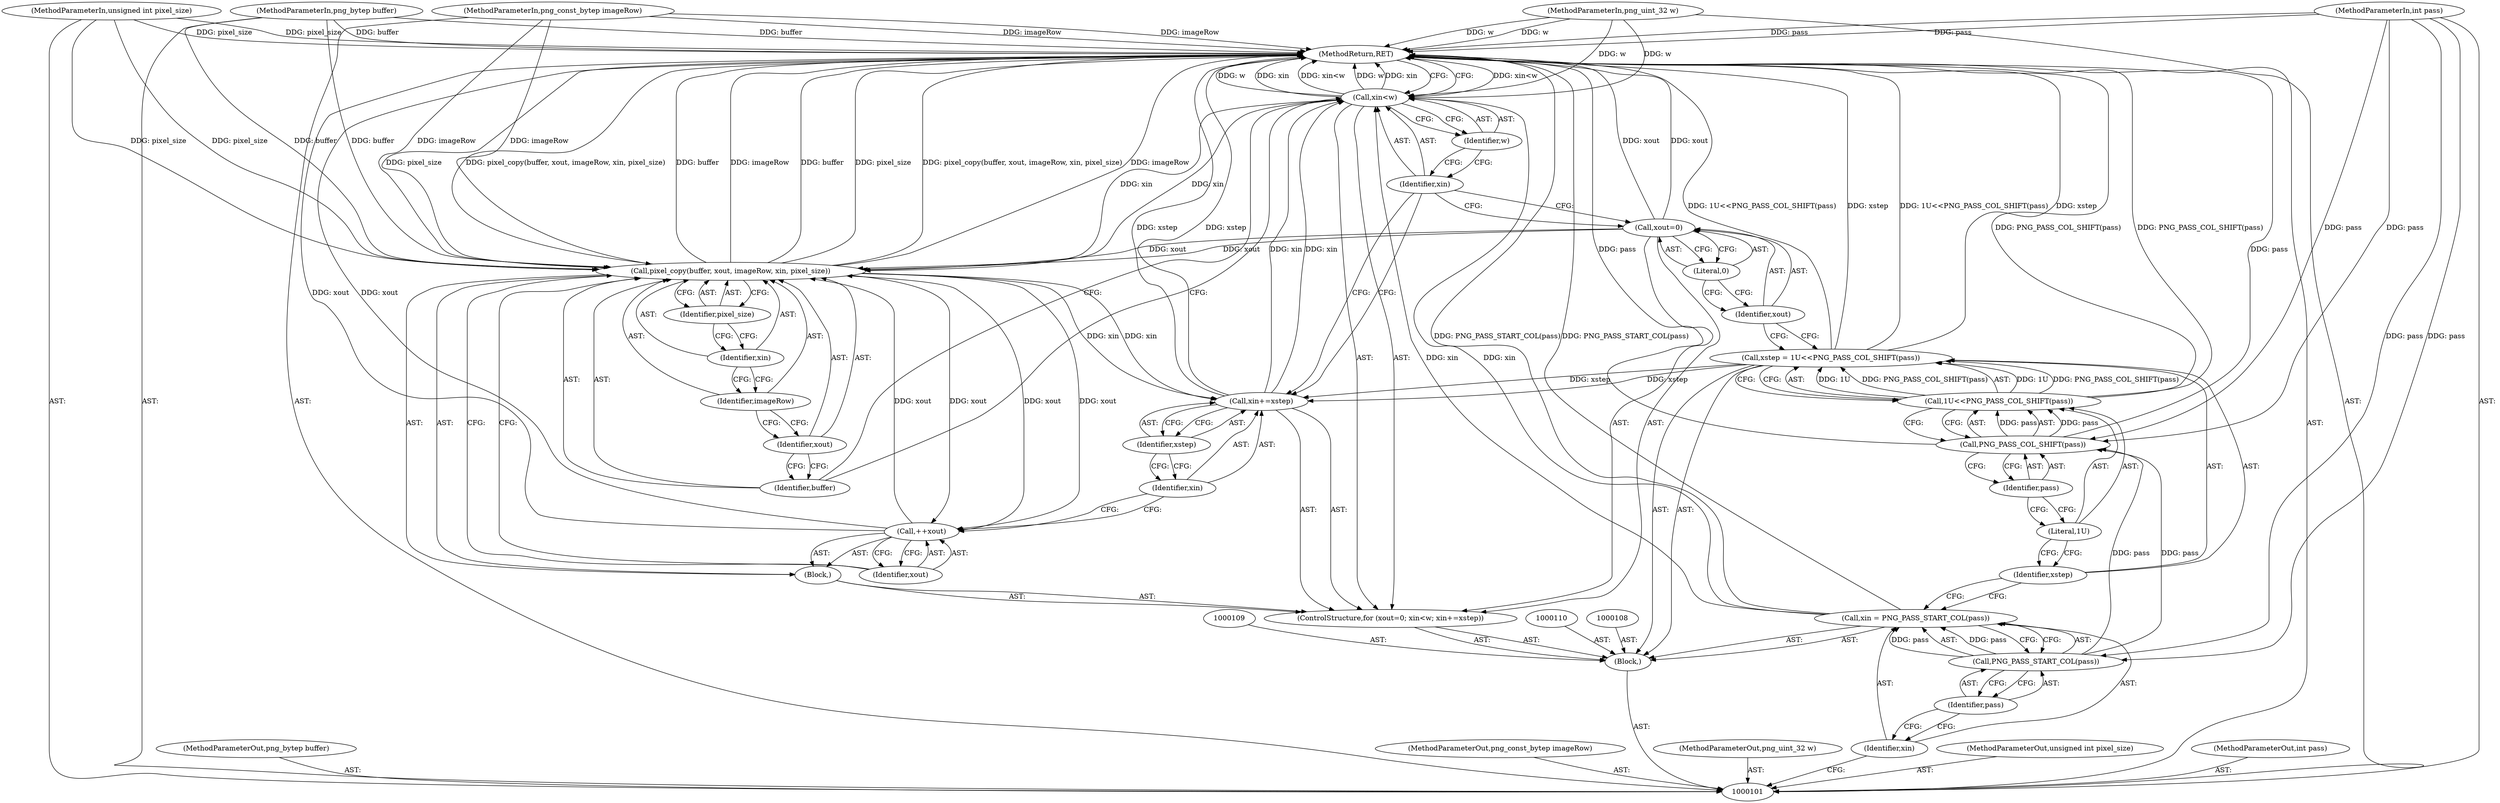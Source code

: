 digraph "1_Android_9d4853418ab2f754c2b63e091c29c5529b8b86ca_93" {
"1000140" [label="(MethodReturn,RET)"];
"1000102" [label="(MethodParameterIn,png_bytep buffer)"];
"1000188" [label="(MethodParameterOut,png_bytep buffer)"];
"1000103" [label="(MethodParameterIn,png_const_bytep imageRow)"];
"1000189" [label="(MethodParameterOut,png_const_bytep imageRow)"];
"1000117" [label="(Call,1U<<PNG_PASS_COL_SHIFT(pass))"];
"1000118" [label="(Literal,1U)"];
"1000119" [label="(Call,PNG_PASS_COL_SHIFT(pass))"];
"1000115" [label="(Call,xstep = 1U<<PNG_PASS_COL_SHIFT(pass))"];
"1000116" [label="(Identifier,xstep)"];
"1000120" [label="(Identifier,pass)"];
"1000124" [label="(Literal,0)"];
"1000125" [label="(Call,xin<w)"];
"1000126" [label="(Identifier,xin)"];
"1000127" [label="(Identifier,w)"];
"1000128" [label="(Call,xin+=xstep)"];
"1000129" [label="(Identifier,xin)"];
"1000130" [label="(Identifier,xstep)"];
"1000121" [label="(ControlStructure,for (xout=0; xin<w; xin+=xstep))"];
"1000122" [label="(Call,xout=0)"];
"1000123" [label="(Identifier,xout)"];
"1000131" [label="(Block,)"];
"1000133" [label="(Identifier,buffer)"];
"1000134" [label="(Identifier,xout)"];
"1000135" [label="(Identifier,imageRow)"];
"1000136" [label="(Identifier,xin)"];
"1000137" [label="(Identifier,pixel_size)"];
"1000132" [label="(Call,pixel_copy(buffer, xout, imageRow, xin, pixel_size))"];
"1000138" [label="(Call,++xout)"];
"1000139" [label="(Identifier,xout)"];
"1000105" [label="(MethodParameterIn,png_uint_32 w)"];
"1000191" [label="(MethodParameterOut,png_uint_32 w)"];
"1000104" [label="(MethodParameterIn,unsigned int pixel_size)"];
"1000190" [label="(MethodParameterOut,unsigned int pixel_size)"];
"1000106" [label="(MethodParameterIn,int pass)"];
"1000192" [label="(MethodParameterOut,int pass)"];
"1000107" [label="(Block,)"];
"1000114" [label="(Identifier,pass)"];
"1000111" [label="(Call,xin = PNG_PASS_START_COL(pass))"];
"1000112" [label="(Identifier,xin)"];
"1000113" [label="(Call,PNG_PASS_START_COL(pass))"];
"1000140" -> "1000101"  [label="AST: "];
"1000140" -> "1000125"  [label="CFG: "];
"1000115" -> "1000140"  [label="DDG: 1U<<PNG_PASS_COL_SHIFT(pass)"];
"1000115" -> "1000140"  [label="DDG: xstep"];
"1000125" -> "1000140"  [label="DDG: xin<w"];
"1000125" -> "1000140"  [label="DDG: w"];
"1000125" -> "1000140"  [label="DDG: xin"];
"1000104" -> "1000140"  [label="DDG: pixel_size"];
"1000105" -> "1000140"  [label="DDG: w"];
"1000103" -> "1000140"  [label="DDG: imageRow"];
"1000117" -> "1000140"  [label="DDG: PNG_PASS_COL_SHIFT(pass)"];
"1000128" -> "1000140"  [label="DDG: xstep"];
"1000122" -> "1000140"  [label="DDG: xout"];
"1000132" -> "1000140"  [label="DDG: pixel_copy(buffer, xout, imageRow, xin, pixel_size)"];
"1000132" -> "1000140"  [label="DDG: buffer"];
"1000132" -> "1000140"  [label="DDG: imageRow"];
"1000132" -> "1000140"  [label="DDG: pixel_size"];
"1000138" -> "1000140"  [label="DDG: xout"];
"1000102" -> "1000140"  [label="DDG: buffer"];
"1000111" -> "1000140"  [label="DDG: PNG_PASS_START_COL(pass)"];
"1000119" -> "1000140"  [label="DDG: pass"];
"1000106" -> "1000140"  [label="DDG: pass"];
"1000102" -> "1000101"  [label="AST: "];
"1000102" -> "1000140"  [label="DDG: buffer"];
"1000102" -> "1000132"  [label="DDG: buffer"];
"1000188" -> "1000101"  [label="AST: "];
"1000103" -> "1000101"  [label="AST: "];
"1000103" -> "1000140"  [label="DDG: imageRow"];
"1000103" -> "1000132"  [label="DDG: imageRow"];
"1000189" -> "1000101"  [label="AST: "];
"1000117" -> "1000115"  [label="AST: "];
"1000117" -> "1000119"  [label="CFG: "];
"1000118" -> "1000117"  [label="AST: "];
"1000119" -> "1000117"  [label="AST: "];
"1000115" -> "1000117"  [label="CFG: "];
"1000117" -> "1000140"  [label="DDG: PNG_PASS_COL_SHIFT(pass)"];
"1000117" -> "1000115"  [label="DDG: 1U"];
"1000117" -> "1000115"  [label="DDG: PNG_PASS_COL_SHIFT(pass)"];
"1000119" -> "1000117"  [label="DDG: pass"];
"1000118" -> "1000117"  [label="AST: "];
"1000118" -> "1000116"  [label="CFG: "];
"1000120" -> "1000118"  [label="CFG: "];
"1000119" -> "1000117"  [label="AST: "];
"1000119" -> "1000120"  [label="CFG: "];
"1000120" -> "1000119"  [label="AST: "];
"1000117" -> "1000119"  [label="CFG: "];
"1000119" -> "1000140"  [label="DDG: pass"];
"1000119" -> "1000117"  [label="DDG: pass"];
"1000113" -> "1000119"  [label="DDG: pass"];
"1000106" -> "1000119"  [label="DDG: pass"];
"1000115" -> "1000107"  [label="AST: "];
"1000115" -> "1000117"  [label="CFG: "];
"1000116" -> "1000115"  [label="AST: "];
"1000117" -> "1000115"  [label="AST: "];
"1000123" -> "1000115"  [label="CFG: "];
"1000115" -> "1000140"  [label="DDG: 1U<<PNG_PASS_COL_SHIFT(pass)"];
"1000115" -> "1000140"  [label="DDG: xstep"];
"1000117" -> "1000115"  [label="DDG: 1U"];
"1000117" -> "1000115"  [label="DDG: PNG_PASS_COL_SHIFT(pass)"];
"1000115" -> "1000128"  [label="DDG: xstep"];
"1000116" -> "1000115"  [label="AST: "];
"1000116" -> "1000111"  [label="CFG: "];
"1000118" -> "1000116"  [label="CFG: "];
"1000120" -> "1000119"  [label="AST: "];
"1000120" -> "1000118"  [label="CFG: "];
"1000119" -> "1000120"  [label="CFG: "];
"1000124" -> "1000122"  [label="AST: "];
"1000124" -> "1000123"  [label="CFG: "];
"1000122" -> "1000124"  [label="CFG: "];
"1000125" -> "1000121"  [label="AST: "];
"1000125" -> "1000127"  [label="CFG: "];
"1000126" -> "1000125"  [label="AST: "];
"1000127" -> "1000125"  [label="AST: "];
"1000133" -> "1000125"  [label="CFG: "];
"1000140" -> "1000125"  [label="CFG: "];
"1000125" -> "1000140"  [label="DDG: xin<w"];
"1000125" -> "1000140"  [label="DDG: w"];
"1000125" -> "1000140"  [label="DDG: xin"];
"1000128" -> "1000125"  [label="DDG: xin"];
"1000111" -> "1000125"  [label="DDG: xin"];
"1000105" -> "1000125"  [label="DDG: w"];
"1000125" -> "1000132"  [label="DDG: xin"];
"1000126" -> "1000125"  [label="AST: "];
"1000126" -> "1000122"  [label="CFG: "];
"1000126" -> "1000128"  [label="CFG: "];
"1000127" -> "1000126"  [label="CFG: "];
"1000127" -> "1000125"  [label="AST: "];
"1000127" -> "1000126"  [label="CFG: "];
"1000125" -> "1000127"  [label="CFG: "];
"1000128" -> "1000121"  [label="AST: "];
"1000128" -> "1000130"  [label="CFG: "];
"1000129" -> "1000128"  [label="AST: "];
"1000130" -> "1000128"  [label="AST: "];
"1000126" -> "1000128"  [label="CFG: "];
"1000128" -> "1000140"  [label="DDG: xstep"];
"1000128" -> "1000125"  [label="DDG: xin"];
"1000115" -> "1000128"  [label="DDG: xstep"];
"1000132" -> "1000128"  [label="DDG: xin"];
"1000129" -> "1000128"  [label="AST: "];
"1000129" -> "1000138"  [label="CFG: "];
"1000130" -> "1000129"  [label="CFG: "];
"1000130" -> "1000128"  [label="AST: "];
"1000130" -> "1000129"  [label="CFG: "];
"1000128" -> "1000130"  [label="CFG: "];
"1000121" -> "1000107"  [label="AST: "];
"1000122" -> "1000121"  [label="AST: "];
"1000125" -> "1000121"  [label="AST: "];
"1000128" -> "1000121"  [label="AST: "];
"1000131" -> "1000121"  [label="AST: "];
"1000122" -> "1000121"  [label="AST: "];
"1000122" -> "1000124"  [label="CFG: "];
"1000123" -> "1000122"  [label="AST: "];
"1000124" -> "1000122"  [label="AST: "];
"1000126" -> "1000122"  [label="CFG: "];
"1000122" -> "1000140"  [label="DDG: xout"];
"1000122" -> "1000132"  [label="DDG: xout"];
"1000123" -> "1000122"  [label="AST: "];
"1000123" -> "1000115"  [label="CFG: "];
"1000124" -> "1000123"  [label="CFG: "];
"1000131" -> "1000121"  [label="AST: "];
"1000132" -> "1000131"  [label="AST: "];
"1000138" -> "1000131"  [label="AST: "];
"1000133" -> "1000132"  [label="AST: "];
"1000133" -> "1000125"  [label="CFG: "];
"1000134" -> "1000133"  [label="CFG: "];
"1000134" -> "1000132"  [label="AST: "];
"1000134" -> "1000133"  [label="CFG: "];
"1000135" -> "1000134"  [label="CFG: "];
"1000135" -> "1000132"  [label="AST: "];
"1000135" -> "1000134"  [label="CFG: "];
"1000136" -> "1000135"  [label="CFG: "];
"1000136" -> "1000132"  [label="AST: "];
"1000136" -> "1000135"  [label="CFG: "];
"1000137" -> "1000136"  [label="CFG: "];
"1000137" -> "1000132"  [label="AST: "];
"1000137" -> "1000136"  [label="CFG: "];
"1000132" -> "1000137"  [label="CFG: "];
"1000132" -> "1000131"  [label="AST: "];
"1000132" -> "1000137"  [label="CFG: "];
"1000133" -> "1000132"  [label="AST: "];
"1000134" -> "1000132"  [label="AST: "];
"1000135" -> "1000132"  [label="AST: "];
"1000136" -> "1000132"  [label="AST: "];
"1000137" -> "1000132"  [label="AST: "];
"1000139" -> "1000132"  [label="CFG: "];
"1000132" -> "1000140"  [label="DDG: pixel_copy(buffer, xout, imageRow, xin, pixel_size)"];
"1000132" -> "1000140"  [label="DDG: buffer"];
"1000132" -> "1000140"  [label="DDG: imageRow"];
"1000132" -> "1000140"  [label="DDG: pixel_size"];
"1000132" -> "1000128"  [label="DDG: xin"];
"1000102" -> "1000132"  [label="DDG: buffer"];
"1000122" -> "1000132"  [label="DDG: xout"];
"1000138" -> "1000132"  [label="DDG: xout"];
"1000103" -> "1000132"  [label="DDG: imageRow"];
"1000125" -> "1000132"  [label="DDG: xin"];
"1000104" -> "1000132"  [label="DDG: pixel_size"];
"1000132" -> "1000138"  [label="DDG: xout"];
"1000138" -> "1000131"  [label="AST: "];
"1000138" -> "1000139"  [label="CFG: "];
"1000139" -> "1000138"  [label="AST: "];
"1000129" -> "1000138"  [label="CFG: "];
"1000138" -> "1000140"  [label="DDG: xout"];
"1000138" -> "1000132"  [label="DDG: xout"];
"1000132" -> "1000138"  [label="DDG: xout"];
"1000139" -> "1000138"  [label="AST: "];
"1000139" -> "1000132"  [label="CFG: "];
"1000138" -> "1000139"  [label="CFG: "];
"1000105" -> "1000101"  [label="AST: "];
"1000105" -> "1000140"  [label="DDG: w"];
"1000105" -> "1000125"  [label="DDG: w"];
"1000191" -> "1000101"  [label="AST: "];
"1000104" -> "1000101"  [label="AST: "];
"1000104" -> "1000140"  [label="DDG: pixel_size"];
"1000104" -> "1000132"  [label="DDG: pixel_size"];
"1000190" -> "1000101"  [label="AST: "];
"1000106" -> "1000101"  [label="AST: "];
"1000106" -> "1000140"  [label="DDG: pass"];
"1000106" -> "1000113"  [label="DDG: pass"];
"1000106" -> "1000119"  [label="DDG: pass"];
"1000192" -> "1000101"  [label="AST: "];
"1000107" -> "1000101"  [label="AST: "];
"1000108" -> "1000107"  [label="AST: "];
"1000109" -> "1000107"  [label="AST: "];
"1000110" -> "1000107"  [label="AST: "];
"1000111" -> "1000107"  [label="AST: "];
"1000115" -> "1000107"  [label="AST: "];
"1000121" -> "1000107"  [label="AST: "];
"1000114" -> "1000113"  [label="AST: "];
"1000114" -> "1000112"  [label="CFG: "];
"1000113" -> "1000114"  [label="CFG: "];
"1000111" -> "1000107"  [label="AST: "];
"1000111" -> "1000113"  [label="CFG: "];
"1000112" -> "1000111"  [label="AST: "];
"1000113" -> "1000111"  [label="AST: "];
"1000116" -> "1000111"  [label="CFG: "];
"1000111" -> "1000140"  [label="DDG: PNG_PASS_START_COL(pass)"];
"1000113" -> "1000111"  [label="DDG: pass"];
"1000111" -> "1000125"  [label="DDG: xin"];
"1000112" -> "1000111"  [label="AST: "];
"1000112" -> "1000101"  [label="CFG: "];
"1000114" -> "1000112"  [label="CFG: "];
"1000113" -> "1000111"  [label="AST: "];
"1000113" -> "1000114"  [label="CFG: "];
"1000114" -> "1000113"  [label="AST: "];
"1000111" -> "1000113"  [label="CFG: "];
"1000113" -> "1000111"  [label="DDG: pass"];
"1000106" -> "1000113"  [label="DDG: pass"];
"1000113" -> "1000119"  [label="DDG: pass"];
}
